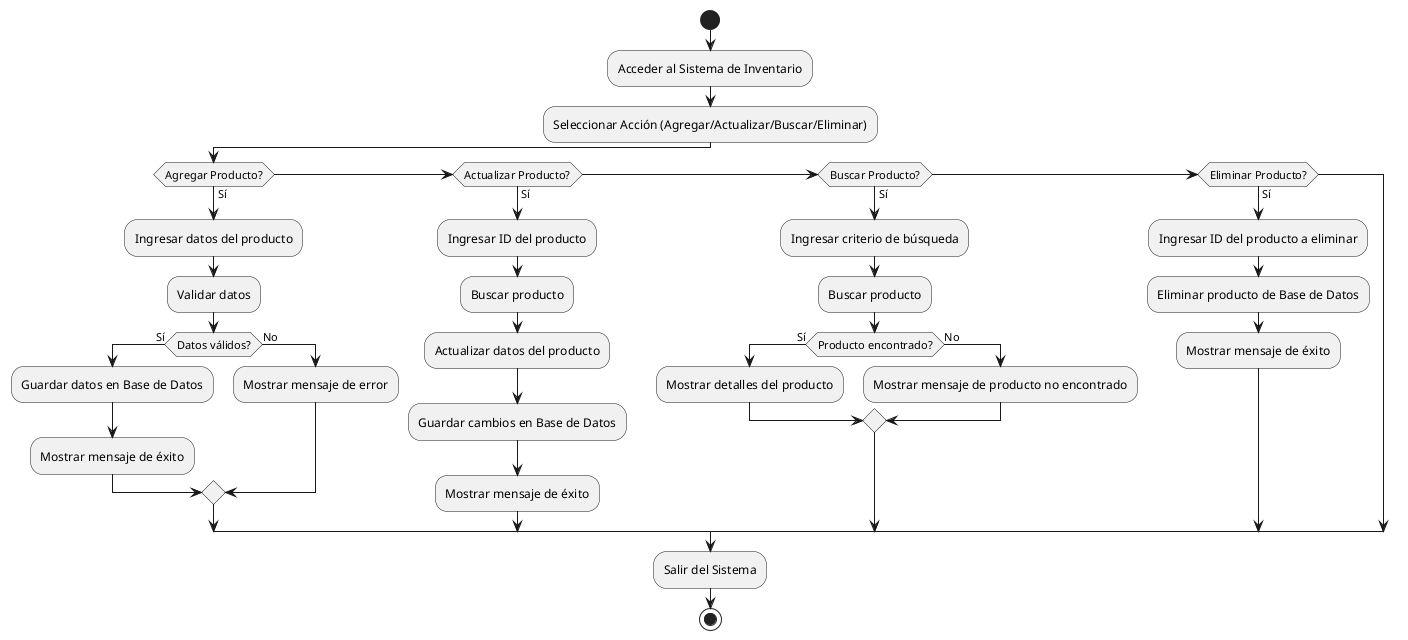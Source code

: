 @startuml GestionInventario

|Usuario|
start
:Acceder al Sistema de Inventario;
:Seleccionar Acción (Agregar/Actualizar/Buscar/Eliminar);

if (Agregar Producto?) then (Sí)
    :Ingresar datos del producto;
    :Validar datos;
    if (Datos válidos?) then (Sí)
        :Guardar datos en Base de Datos;
        :Mostrar mensaje de éxito;
    else (No)
        :Mostrar mensaje de error;
    endif
elseif (Actualizar Producto?) then (Sí)
    :Ingresar ID del producto;
    :Buscar producto;
    :Actualizar datos del producto;
    :Guardar cambios en Base de Datos;
    :Mostrar mensaje de éxito;
elseif (Buscar Producto?) then (Sí)
    :Ingresar criterio de búsqueda;
    :Buscar producto;
    if (Producto encontrado?) then (Sí)
        :Mostrar detalles del producto;
    else (No)
        :Mostrar mensaje de producto no encontrado;
    endif
elseif (Eliminar Producto?) then (Sí)
    :Ingresar ID del producto a eliminar;
    :Eliminar producto de Base de Datos;
    :Mostrar mensaje de éxito;
endif

:Salir del Sistema;
stop

@enduml